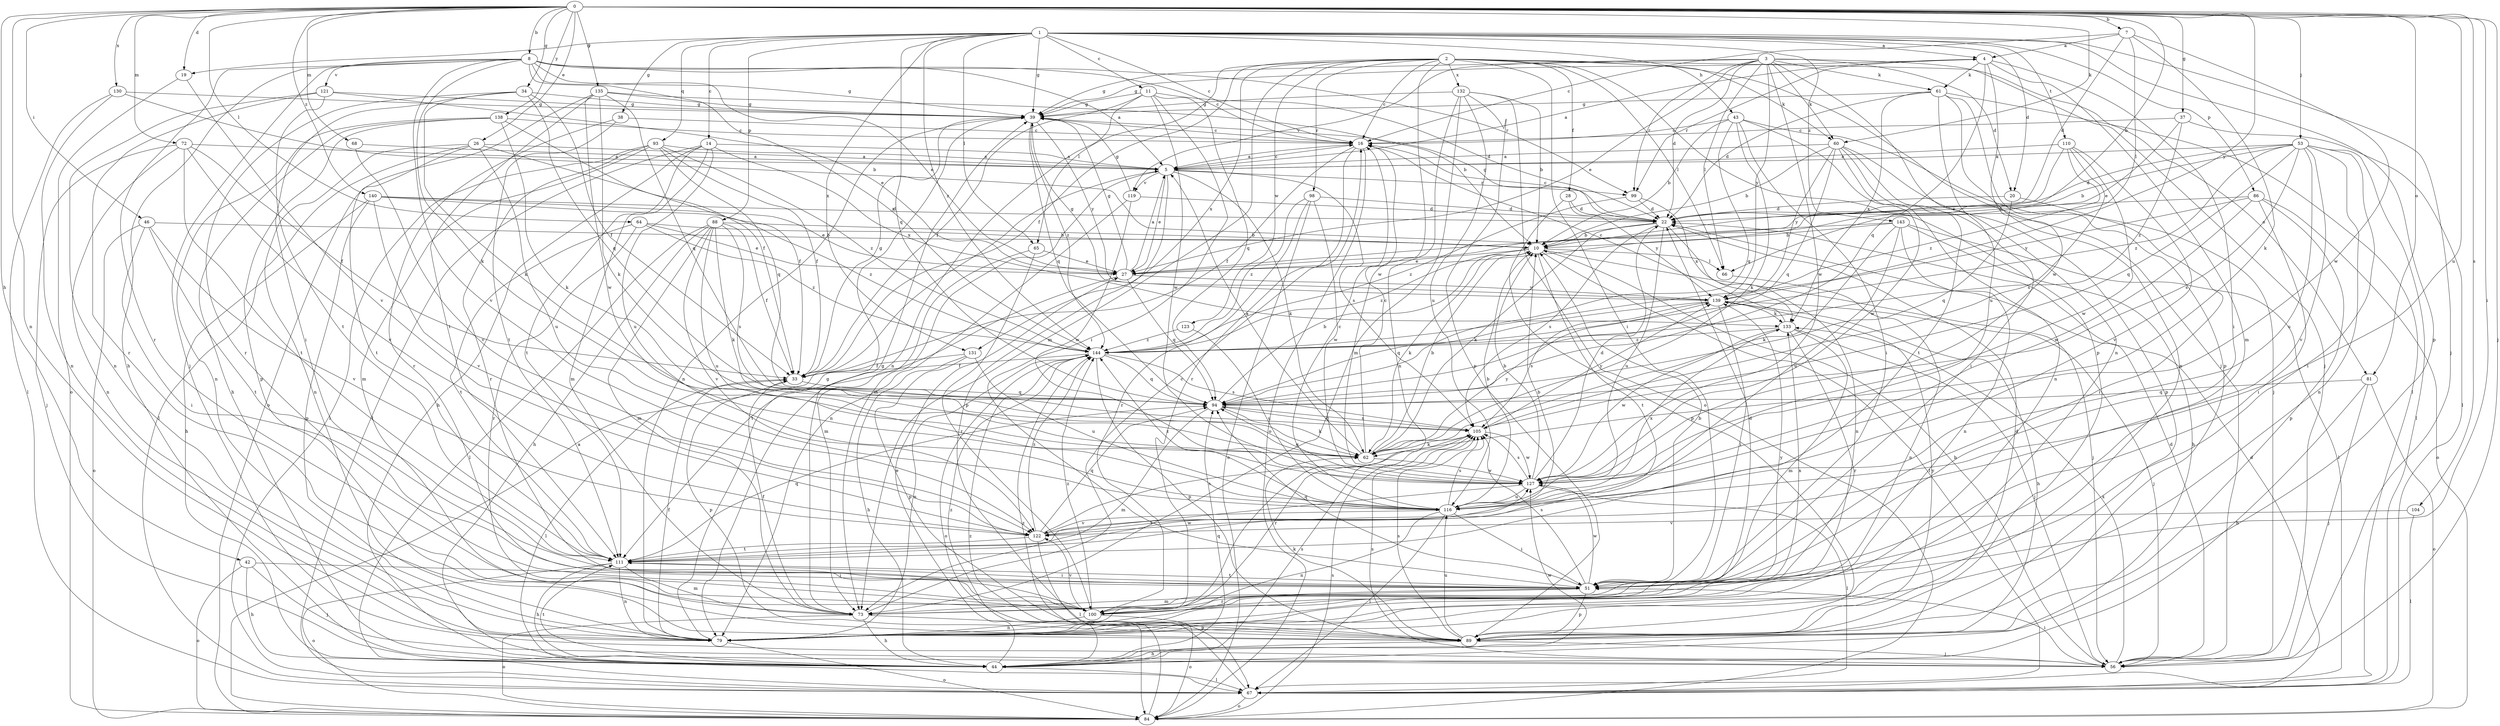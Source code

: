 strict digraph  {
0;
1;
2;
3;
4;
5;
7;
8;
10;
11;
14;
16;
19;
20;
22;
26;
27;
28;
33;
34;
37;
38;
39;
42;
43;
44;
46;
51;
53;
56;
60;
61;
62;
64;
65;
66;
67;
68;
72;
73;
79;
81;
84;
86;
88;
89;
93;
94;
98;
99;
100;
104;
105;
110;
111;
116;
119;
121;
122;
123;
127;
130;
131;
132;
133;
135;
138;
139;
140;
143;
144;
0 -> 7  [label=b];
0 -> 8  [label=b];
0 -> 10  [label=b];
0 -> 19  [label=d];
0 -> 26  [label=e];
0 -> 34  [label=g];
0 -> 37  [label=g];
0 -> 42  [label=h];
0 -> 46  [label=i];
0 -> 51  [label=i];
0 -> 53  [label=j];
0 -> 56  [label=j];
0 -> 60  [label=k];
0 -> 64  [label=l];
0 -> 68  [label=m];
0 -> 72  [label=m];
0 -> 79  [label=n];
0 -> 81  [label=o];
0 -> 104  [label=s];
0 -> 116  [label=u];
0 -> 130  [label=x];
0 -> 135  [label=y];
0 -> 138  [label=y];
0 -> 139  [label=y];
0 -> 140  [label=z];
1 -> 4  [label=a];
1 -> 11  [label=c];
1 -> 14  [label=c];
1 -> 16  [label=c];
1 -> 19  [label=d];
1 -> 20  [label=d];
1 -> 38  [label=g];
1 -> 39  [label=g];
1 -> 43  [label=h];
1 -> 56  [label=j];
1 -> 65  [label=l];
1 -> 86  [label=p];
1 -> 88  [label=p];
1 -> 89  [label=p];
1 -> 93  [label=q];
1 -> 94  [label=q];
1 -> 110  [label=t];
1 -> 131  [label=x];
1 -> 143  [label=z];
1 -> 144  [label=z];
2 -> 16  [label=c];
2 -> 28  [label=f];
2 -> 33  [label=f];
2 -> 51  [label=i];
2 -> 56  [label=j];
2 -> 60  [label=k];
2 -> 65  [label=l];
2 -> 66  [label=l];
2 -> 73  [label=m];
2 -> 81  [label=o];
2 -> 89  [label=p];
2 -> 98  [label=r];
2 -> 123  [label=w];
2 -> 127  [label=w];
2 -> 131  [label=x];
2 -> 132  [label=x];
3 -> 20  [label=d];
3 -> 22  [label=d];
3 -> 27  [label=e];
3 -> 39  [label=g];
3 -> 56  [label=j];
3 -> 60  [label=k];
3 -> 61  [label=k];
3 -> 66  [label=l];
3 -> 79  [label=n];
3 -> 99  [label=r];
3 -> 119  [label=v];
3 -> 127  [label=w];
3 -> 139  [label=y];
4 -> 39  [label=g];
4 -> 51  [label=i];
4 -> 61  [label=k];
4 -> 73  [label=m];
4 -> 94  [label=q];
4 -> 99  [label=r];
4 -> 127  [label=w];
5 -> 4  [label=a];
5 -> 16  [label=c];
5 -> 27  [label=e];
5 -> 62  [label=k];
5 -> 73  [label=m];
5 -> 89  [label=p];
5 -> 99  [label=r];
5 -> 105  [label=s];
5 -> 119  [label=v];
7 -> 4  [label=a];
7 -> 16  [label=c];
7 -> 22  [label=d];
7 -> 62  [label=k];
7 -> 66  [label=l];
7 -> 127  [label=w];
8 -> 5  [label=a];
8 -> 16  [label=c];
8 -> 27  [label=e];
8 -> 39  [label=g];
8 -> 44  [label=h];
8 -> 56  [label=j];
8 -> 62  [label=k];
8 -> 99  [label=r];
8 -> 100  [label=r];
8 -> 121  [label=v];
8 -> 122  [label=v];
8 -> 144  [label=z];
10 -> 27  [label=e];
10 -> 56  [label=j];
10 -> 62  [label=k];
10 -> 66  [label=l];
10 -> 67  [label=l];
10 -> 111  [label=t];
10 -> 144  [label=z];
11 -> 22  [label=d];
11 -> 33  [label=f];
11 -> 39  [label=g];
11 -> 51  [label=i];
11 -> 79  [label=n];
11 -> 94  [label=q];
11 -> 127  [label=w];
14 -> 5  [label=a];
14 -> 44  [label=h];
14 -> 67  [label=l];
14 -> 73  [label=m];
14 -> 111  [label=t];
14 -> 116  [label=u];
14 -> 133  [label=x];
16 -> 5  [label=a];
16 -> 33  [label=f];
16 -> 84  [label=o];
16 -> 100  [label=r];
19 -> 84  [label=o];
19 -> 122  [label=v];
20 -> 22  [label=d];
20 -> 51  [label=i];
20 -> 94  [label=q];
22 -> 10  [label=b];
22 -> 16  [label=c];
22 -> 39  [label=g];
22 -> 62  [label=k];
22 -> 79  [label=n];
22 -> 105  [label=s];
22 -> 116  [label=u];
26 -> 5  [label=a];
26 -> 33  [label=f];
26 -> 67  [label=l];
26 -> 79  [label=n];
26 -> 111  [label=t];
26 -> 116  [label=u];
27 -> 5  [label=a];
27 -> 39  [label=g];
27 -> 94  [label=q];
27 -> 111  [label=t];
27 -> 139  [label=y];
28 -> 22  [label=d];
28 -> 89  [label=p];
28 -> 139  [label=y];
33 -> 39  [label=g];
33 -> 67  [label=l];
33 -> 89  [label=p];
33 -> 94  [label=q];
34 -> 33  [label=f];
34 -> 39  [label=g];
34 -> 51  [label=i];
34 -> 62  [label=k];
34 -> 94  [label=q];
34 -> 100  [label=r];
37 -> 16  [label=c];
37 -> 27  [label=e];
37 -> 67  [label=l];
37 -> 144  [label=z];
38 -> 16  [label=c];
38 -> 100  [label=r];
38 -> 111  [label=t];
39 -> 16  [label=c];
39 -> 79  [label=n];
39 -> 94  [label=q];
39 -> 139  [label=y];
39 -> 144  [label=z];
42 -> 44  [label=h];
42 -> 51  [label=i];
42 -> 56  [label=j];
42 -> 84  [label=o];
43 -> 10  [label=b];
43 -> 16  [label=c];
43 -> 51  [label=i];
43 -> 56  [label=j];
43 -> 62  [label=k];
43 -> 79  [label=n];
43 -> 94  [label=q];
44 -> 27  [label=e];
44 -> 67  [label=l];
44 -> 94  [label=q];
44 -> 105  [label=s];
44 -> 111  [label=t];
44 -> 127  [label=w];
44 -> 144  [label=z];
46 -> 10  [label=b];
46 -> 51  [label=i];
46 -> 84  [label=o];
46 -> 111  [label=t];
46 -> 122  [label=v];
51 -> 10  [label=b];
51 -> 73  [label=m];
51 -> 89  [label=p];
51 -> 94  [label=q];
51 -> 100  [label=r];
51 -> 105  [label=s];
51 -> 111  [label=t];
51 -> 127  [label=w];
53 -> 5  [label=a];
53 -> 10  [label=b];
53 -> 22  [label=d];
53 -> 51  [label=i];
53 -> 67  [label=l];
53 -> 79  [label=n];
53 -> 94  [label=q];
53 -> 105  [label=s];
53 -> 116  [label=u];
53 -> 122  [label=v];
53 -> 144  [label=z];
56 -> 10  [label=b];
56 -> 22  [label=d];
56 -> 51  [label=i];
56 -> 105  [label=s];
56 -> 133  [label=x];
60 -> 5  [label=a];
60 -> 10  [label=b];
60 -> 51  [label=i];
60 -> 89  [label=p];
60 -> 94  [label=q];
60 -> 111  [label=t];
60 -> 127  [label=w];
60 -> 139  [label=y];
61 -> 22  [label=d];
61 -> 39  [label=g];
61 -> 67  [label=l];
61 -> 79  [label=n];
61 -> 89  [label=p];
61 -> 116  [label=u];
61 -> 133  [label=x];
62 -> 5  [label=a];
62 -> 10  [label=b];
62 -> 16  [label=c];
62 -> 127  [label=w];
62 -> 139  [label=y];
64 -> 10  [label=b];
64 -> 27  [label=e];
64 -> 100  [label=r];
64 -> 111  [label=t];
64 -> 144  [label=z];
65 -> 27  [label=e];
65 -> 73  [label=m];
65 -> 100  [label=r];
66 -> 79  [label=n];
67 -> 22  [label=d];
67 -> 84  [label=o];
67 -> 144  [label=z];
68 -> 5  [label=a];
68 -> 122  [label=v];
72 -> 5  [label=a];
72 -> 33  [label=f];
72 -> 56  [label=j];
72 -> 79  [label=n];
72 -> 111  [label=t];
72 -> 122  [label=v];
73 -> 16  [label=c];
73 -> 33  [label=f];
73 -> 39  [label=g];
73 -> 44  [label=h];
73 -> 84  [label=o];
73 -> 89  [label=p];
79 -> 33  [label=f];
79 -> 39  [label=g];
79 -> 84  [label=o];
81 -> 44  [label=h];
81 -> 56  [label=j];
81 -> 84  [label=o];
81 -> 94  [label=q];
84 -> 5  [label=a];
84 -> 105  [label=s];
84 -> 144  [label=z];
86 -> 22  [label=d];
86 -> 51  [label=i];
86 -> 84  [label=o];
86 -> 89  [label=p];
86 -> 127  [label=w];
86 -> 139  [label=y];
88 -> 10  [label=b];
88 -> 33  [label=f];
88 -> 44  [label=h];
88 -> 62  [label=k];
88 -> 67  [label=l];
88 -> 73  [label=m];
88 -> 105  [label=s];
88 -> 116  [label=u];
88 -> 122  [label=v];
89 -> 22  [label=d];
89 -> 44  [label=h];
89 -> 56  [label=j];
89 -> 62  [label=k];
89 -> 105  [label=s];
89 -> 116  [label=u];
89 -> 139  [label=y];
93 -> 5  [label=a];
93 -> 33  [label=f];
93 -> 67  [label=l];
93 -> 73  [label=m];
93 -> 94  [label=q];
93 -> 100  [label=r];
93 -> 144  [label=z];
94 -> 10  [label=b];
94 -> 62  [label=k];
94 -> 73  [label=m];
94 -> 105  [label=s];
98 -> 22  [label=d];
98 -> 84  [label=o];
98 -> 100  [label=r];
98 -> 127  [label=w];
98 -> 144  [label=z];
99 -> 22  [label=d];
99 -> 133  [label=x];
99 -> 144  [label=z];
100 -> 22  [label=d];
100 -> 79  [label=n];
100 -> 84  [label=o];
100 -> 122  [label=v];
100 -> 133  [label=x];
100 -> 139  [label=y];
100 -> 144  [label=z];
104 -> 67  [label=l];
104 -> 122  [label=v];
105 -> 62  [label=k];
105 -> 94  [label=q];
105 -> 100  [label=r];
105 -> 127  [label=w];
105 -> 139  [label=y];
110 -> 5  [label=a];
110 -> 27  [label=e];
110 -> 105  [label=s];
110 -> 122  [label=v];
110 -> 127  [label=w];
110 -> 144  [label=z];
111 -> 44  [label=h];
111 -> 51  [label=i];
111 -> 73  [label=m];
111 -> 79  [label=n];
111 -> 84  [label=o];
111 -> 94  [label=q];
111 -> 127  [label=w];
116 -> 10  [label=b];
116 -> 16  [label=c];
116 -> 51  [label=i];
116 -> 67  [label=l];
116 -> 79  [label=n];
116 -> 105  [label=s];
116 -> 122  [label=v];
116 -> 133  [label=x];
116 -> 144  [label=z];
119 -> 22  [label=d];
119 -> 39  [label=g];
119 -> 79  [label=n];
119 -> 127  [label=w];
121 -> 27  [label=e];
121 -> 39  [label=g];
121 -> 79  [label=n];
121 -> 100  [label=r];
121 -> 111  [label=t];
122 -> 10  [label=b];
122 -> 67  [label=l];
122 -> 94  [label=q];
122 -> 105  [label=s];
122 -> 111  [label=t];
122 -> 144  [label=z];
123 -> 116  [label=u];
123 -> 144  [label=z];
127 -> 10  [label=b];
127 -> 22  [label=d];
127 -> 67  [label=l];
127 -> 94  [label=q];
127 -> 105  [label=s];
127 -> 111  [label=t];
127 -> 116  [label=u];
130 -> 10  [label=b];
130 -> 39  [label=g];
130 -> 67  [label=l];
130 -> 79  [label=n];
131 -> 33  [label=f];
131 -> 44  [label=h];
131 -> 89  [label=p];
131 -> 116  [label=u];
132 -> 10  [label=b];
132 -> 39  [label=g];
132 -> 73  [label=m];
132 -> 79  [label=n];
132 -> 84  [label=o];
132 -> 89  [label=p];
132 -> 116  [label=u];
133 -> 16  [label=c];
133 -> 56  [label=j];
133 -> 73  [label=m];
133 -> 100  [label=r];
133 -> 127  [label=w];
133 -> 144  [label=z];
135 -> 10  [label=b];
135 -> 39  [label=g];
135 -> 62  [label=k];
135 -> 84  [label=o];
135 -> 94  [label=q];
135 -> 111  [label=t];
135 -> 127  [label=w];
138 -> 16  [label=c];
138 -> 33  [label=f];
138 -> 44  [label=h];
138 -> 62  [label=k];
138 -> 79  [label=n];
138 -> 89  [label=p];
139 -> 39  [label=g];
139 -> 44  [label=h];
139 -> 51  [label=i];
139 -> 56  [label=j];
139 -> 94  [label=q];
139 -> 105  [label=s];
139 -> 133  [label=k];
140 -> 22  [label=d];
140 -> 27  [label=e];
140 -> 44  [label=h];
140 -> 89  [label=p];
140 -> 122  [label=v];
140 -> 144  [label=z];
143 -> 10  [label=b];
143 -> 27  [label=e];
143 -> 44  [label=h];
143 -> 62  [label=k];
143 -> 67  [label=l];
143 -> 79  [label=n];
143 -> 116  [label=u];
144 -> 33  [label=f];
144 -> 79  [label=n];
144 -> 84  [label=o];
144 -> 89  [label=p];
144 -> 94  [label=q];
144 -> 105  [label=s];
}
